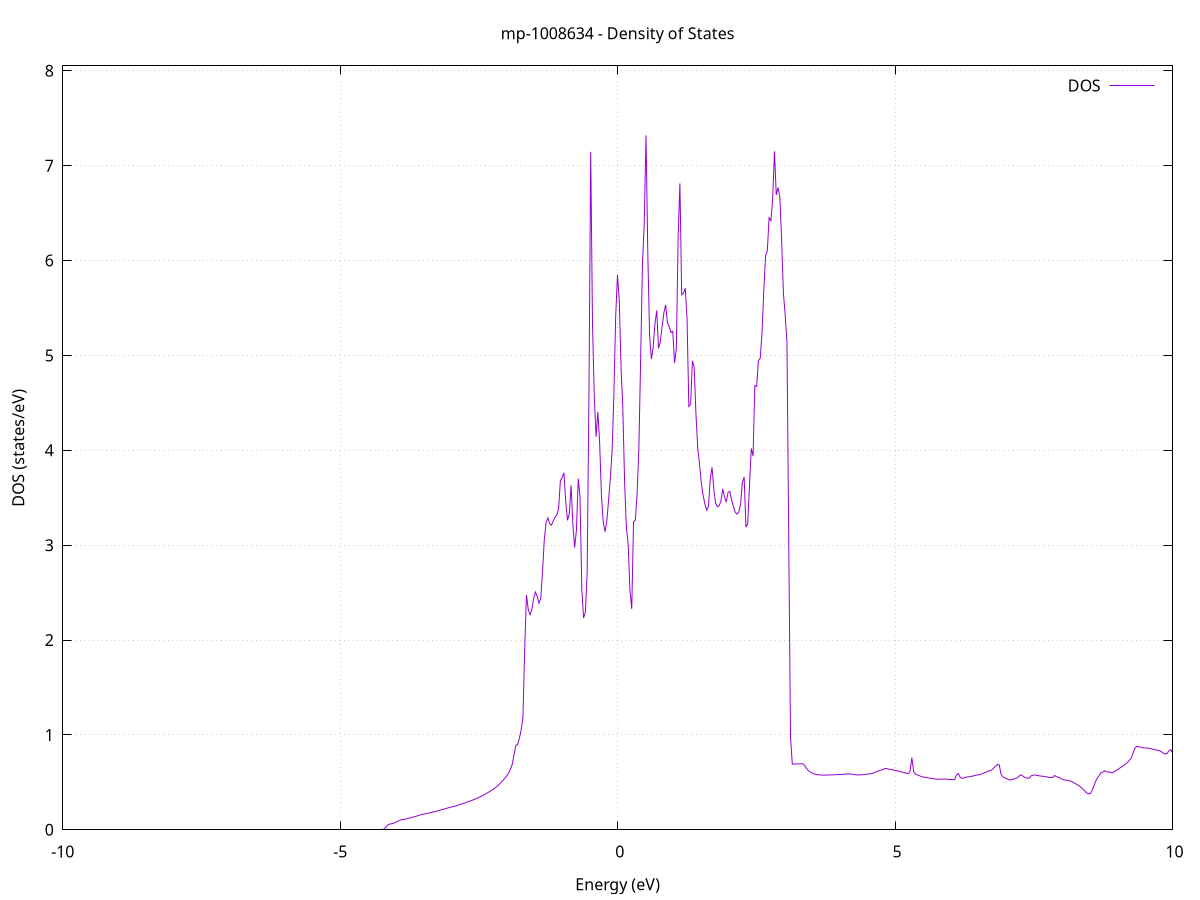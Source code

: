 set title 'mp-1008634 - Density of States'
set xlabel 'Energy (eV)'
set ylabel 'DOS (states/eV)'
set grid
set xrange [-10:10]
set yrange [0:8.052]
set xzeroaxis lt -1
set terminal png size 800,600
set output 'mp-1008634_dos_gnuplot.png'
plot '-' using 1:2 with lines title 'DOS'
-7.173300 0.000000
-7.141100 0.000000
-7.109000 0.000000
-7.076800 0.000000
-7.044700 0.000000
-7.012500 0.000000
-6.980400 0.000000
-6.948200 0.000000
-6.916100 0.000000
-6.883900 0.000000
-6.851800 0.000000
-6.819600 0.000000
-6.787500 0.000000
-6.755300 0.000000
-6.723100 0.000000
-6.691000 0.000000
-6.658800 0.000000
-6.626700 0.000000
-6.594500 0.000000
-6.562400 0.000000
-6.530200 0.000000
-6.498100 0.000000
-6.465900 0.000000
-6.433800 0.000000
-6.401600 0.000000
-6.369500 0.000000
-6.337300 0.000000
-6.305200 0.000000
-6.273000 0.000000
-6.240800 0.000000
-6.208700 0.000000
-6.176500 0.000000
-6.144400 0.000000
-6.112200 0.000000
-6.080100 0.000000
-6.047900 0.000000
-6.015800 0.000000
-5.983600 0.000000
-5.951500 0.000000
-5.919300 0.000000
-5.887200 0.000000
-5.855000 0.000000
-5.822800 0.000000
-5.790700 0.000000
-5.758500 0.000000
-5.726400 0.000000
-5.694200 0.000000
-5.662100 0.000000
-5.629900 0.000000
-5.597800 0.000000
-5.565600 0.000000
-5.533500 0.000000
-5.501300 0.000000
-5.469200 0.000000
-5.437000 0.000000
-5.404900 0.000000
-5.372700 0.000000
-5.340500 0.000000
-5.308400 0.000000
-5.276200 0.000000
-5.244100 0.000000
-5.211900 0.000000
-5.179800 0.000000
-5.147600 0.000000
-5.115500 0.000000
-5.083300 0.000000
-5.051200 0.000000
-5.019000 0.000000
-4.986900 0.000000
-4.954700 0.000000
-4.922600 0.000000
-4.890400 0.000000
-4.858200 0.000000
-4.826100 0.000000
-4.793900 0.000000
-4.761800 0.000000
-4.729600 0.000000
-4.697500 0.000000
-4.665300 0.000000
-4.633200 0.000000
-4.601000 0.000000
-4.568900 0.000000
-4.536700 0.000000
-4.504600 0.000000
-4.472400 0.000000
-4.440200 0.000000
-4.408100 0.000000
-4.375900 0.000000
-4.343800 0.000000
-4.311600 0.000000
-4.279500 0.000000
-4.247300 0.000000
-4.215200 0.006100
-4.183000 0.022300
-4.150900 0.047500
-4.118700 0.058700
-4.086600 0.062300
-4.054400 0.065100
-4.022300 0.073400
-3.990100 0.081900
-3.957900 0.090800
-3.925800 0.099700
-3.893600 0.106100
-3.861500 0.109600
-3.829300 0.111700
-3.797200 0.115900
-3.765000 0.120900
-3.732900 0.126200
-3.700700 0.131600
-3.668600 0.137000
-3.636400 0.142400
-3.604300 0.148000
-3.572100 0.153900
-3.539900 0.159300
-3.507800 0.163400
-3.475600 0.166900
-3.443500 0.171200
-3.411300 0.175500
-3.379200 0.179800
-3.347000 0.184100
-3.314900 0.188600
-3.282700 0.193200
-3.250600 0.198100
-3.218400 0.203300
-3.186300 0.208600
-3.154100 0.214100
-3.122000 0.219600
-3.089800 0.225300
-3.057600 0.230700
-3.025500 0.235600
-2.993300 0.240200
-2.961200 0.245300
-2.929000 0.250600
-2.896900 0.256100
-2.864700 0.261900
-2.832600 0.267900
-2.800400 0.274000
-2.768300 0.280300
-2.736100 0.286800
-2.704000 0.293500
-2.671800 0.300300
-2.639700 0.307300
-2.607500 0.314400
-2.575300 0.321800
-2.543200 0.329800
-2.511000 0.338500
-2.478900 0.347000
-2.446700 0.356600
-2.414600 0.366400
-2.382400 0.376600
-2.350300 0.387400
-2.318100 0.398800
-2.286000 0.410700
-2.253800 0.423000
-2.221700 0.435700
-2.189500 0.449500
-2.157300 0.465800
-2.125200 0.484900
-2.093000 0.504100
-2.060900 0.523700
-2.028700 0.545500
-1.996600 0.569700
-1.964400 0.598700
-1.932300 0.636800
-1.900100 0.689500
-1.868000 0.787000
-1.835800 0.891000
-1.803700 0.897600
-1.771500 0.964900
-1.739400 1.048600
-1.707200 1.181300
-1.675000 1.910100
-1.642900 2.474900
-1.610700 2.320700
-1.578600 2.266600
-1.546400 2.319400
-1.514300 2.439600
-1.482100 2.506300
-1.450000 2.461200
-1.417800 2.388700
-1.385700 2.437800
-1.353500 2.723700
-1.321400 3.065000
-1.289200 3.239700
-1.257000 3.287300
-1.224900 3.226400
-1.192700 3.211700
-1.160600 3.254500
-1.128400 3.295800
-1.096300 3.318800
-1.064100 3.384800
-1.032000 3.678900
-0.999800 3.714000
-0.967700 3.762800
-0.935500 3.455600
-0.903400 3.261900
-0.871200 3.330000
-0.839100 3.631300
-0.806900 3.211300
-0.774700 2.976200
-0.742600 3.162000
-0.710400 3.701600
-0.678300 3.508700
-0.646100 2.534700
-0.614000 2.231200
-0.581800 2.294500
-0.549700 2.703100
-0.517500 4.556400
-0.485400 7.146500
-0.453200 5.329300
-0.421100 4.565000
-0.388900 4.142100
-0.356800 4.403400
-0.324600 4.083300
-0.292400 3.532200
-0.260300 3.243700
-0.228100 3.141000
-0.196000 3.249700
-0.163800 3.471400
-0.131700 3.707400
-0.099500 3.999700
-0.067400 4.603200
-0.035200 5.415300
-0.003100 5.847600
0.029100 5.588000
0.061200 4.873800
0.093400 4.444200
0.125600 3.657300
0.157700 3.185100
0.189900 3.011700
0.222000 2.518700
0.254200 2.328400
0.286300 3.245100
0.318500 3.263200
0.350600 3.537700
0.382800 4.025800
0.414900 4.971900
0.447100 5.962000
0.479200 6.390500
0.511400 7.319800
0.543500 6.077500
0.575700 5.211900
0.607900 4.962700
0.640000 5.084300
0.672200 5.332800
0.704300 5.474100
0.736500 5.074800
0.768600 5.145200
0.800800 5.300000
0.832900 5.447700
0.865100 5.533600
0.897200 5.344300
0.929400 5.304400
0.961500 5.241000
0.993700 5.253400
1.025900 4.921100
1.058000 5.070900
1.090200 6.244300
1.122300 6.812800
1.154500 5.638300
1.186600 5.655500
1.218800 5.708500
1.250900 5.383700
1.283100 4.461800
1.315200 4.486100
1.347400 4.942400
1.379500 4.877200
1.411700 4.379000
1.443800 4.021300
1.476000 3.850800
1.508200 3.657300
1.540300 3.524500
1.572500 3.433900
1.604600 3.369400
1.636800 3.411300
1.668900 3.694500
1.701100 3.821200
1.733200 3.589700
1.765400 3.443400
1.797500 3.404200
1.829700 3.414600
1.861800 3.465800
1.894000 3.592500
1.926100 3.508800
1.958300 3.453200
1.990500 3.558600
2.022600 3.565700
2.054800 3.473800
2.086900 3.406800
2.119100 3.347100
2.151200 3.328200
2.183400 3.348700
2.215500 3.433500
2.247700 3.658600
2.279800 3.718500
2.312000 3.189700
2.344100 3.226300
2.376300 3.625400
2.408500 4.020200
2.440600 3.937900
2.472800 4.681500
2.504900 4.674100
2.537100 4.943700
2.569200 4.970200
2.601400 5.230100
2.633500 5.681200
2.665700 6.045400
2.697800 6.107400
2.730000 6.450800
2.762100 6.419200
2.794300 6.657900
2.826400 7.151400
2.858600 6.692100
2.890800 6.768400
2.922900 6.670000
2.955100 6.229700
2.987200 5.658500
3.019400 5.429900
3.051500 5.143400
3.083700 3.051000
3.115800 0.975700
3.148000 0.692600
3.180100 0.693500
3.212300 0.694200
3.244400 0.694700
3.276600 0.695300
3.308800 0.697100
3.340900 0.694300
3.373100 0.675900
3.405200 0.645900
3.437400 0.623300
3.469500 0.609600
3.501700 0.598700
3.533800 0.590800
3.566000 0.584600
3.598100 0.580800
3.630300 0.578700
3.662400 0.577300
3.694600 0.576400
3.726700 0.576000
3.758900 0.576400
3.791100 0.577000
3.823200 0.577700
3.855400 0.578500
3.887500 0.579300
3.919700 0.580200
3.951800 0.581200
3.984000 0.582200
4.016100 0.583200
4.048300 0.584300
4.080400 0.585600
4.112600 0.586900
4.144700 0.588300
4.176900 0.590100
4.209000 0.586100
4.241200 0.583800
4.273400 0.581100
4.305500 0.578700
4.337700 0.578000
4.369800 0.578900
4.402000 0.580300
4.434100 0.582100
4.466300 0.584300
4.498400 0.586500
4.530600 0.588900
4.562700 0.591300
4.594900 0.593900
4.627000 0.603300
4.659200 0.611800
4.691400 0.619100
4.723500 0.625100
4.755700 0.630300
4.787800 0.635900
4.820000 0.646100
4.852100 0.643900
4.884300 0.640000
4.916400 0.636100
4.948600 0.632100
4.980700 0.628100
5.012900 0.624000
5.045000 0.620000
5.077200 0.615500
5.109300 0.610300
5.141500 0.605200
5.173700 0.600600
5.205800 0.596100
5.238000 0.591700
5.270100 0.615300
5.302300 0.760700
5.334400 0.614600
5.366600 0.586000
5.398700 0.579400
5.430900 0.572300
5.463000 0.563400
5.495200 0.556900
5.527300 0.553900
5.559500 0.550800
5.591700 0.547700
5.623800 0.544700
5.656000 0.541700
5.688100 0.538700
5.720300 0.535700
5.752400 0.532100
5.784600 0.531500
5.816700 0.532900
5.848900 0.534600
5.881000 0.534300
5.913200 0.533800
5.945300 0.532800
5.977500 0.531500
6.009600 0.529900
6.041800 0.528700
6.074000 0.527900
6.106100 0.576100
6.138300 0.593500
6.170400 0.556900
6.202600 0.541500
6.234700 0.543900
6.266900 0.551100
6.299000 0.557200
6.331200 0.558600
6.363300 0.561200
6.395500 0.565600
6.427600 0.570700
6.459800 0.574800
6.491900 0.577900
6.524100 0.581400
6.556300 0.587200
6.588400 0.595400
6.620600 0.602500
6.652700 0.610600
6.684900 0.620900
6.717000 0.621800
6.749200 0.633500
6.781300 0.652600
6.813500 0.671900
6.845600 0.689400
6.877800 0.684000
6.909900 0.585500
6.942100 0.556900
6.974300 0.548200
7.006400 0.539200
7.038600 0.531700
7.070700 0.523200
7.102900 0.532200
7.135000 0.531800
7.167200 0.541600
7.199300 0.546200
7.231500 0.562800
7.263600 0.579100
7.295800 0.569600
7.327900 0.554700
7.360100 0.546600
7.392200 0.542900
7.424400 0.547100
7.456600 0.570600
7.488700 0.575400
7.520900 0.577800
7.553000 0.574600
7.585200 0.569500
7.617300 0.567000
7.649500 0.564900
7.681600 0.562800
7.713800 0.559700
7.745900 0.555900
7.778100 0.552100
7.810200 0.549900
7.842400 0.552200
7.874600 0.572300
7.906700 0.560800
7.938900 0.553200
7.971000 0.547900
8.003200 0.535600
8.035300 0.527300
8.067500 0.524200
8.099600 0.521200
8.131800 0.517200
8.163900 0.512300
8.196100 0.504100
8.228200 0.494300
8.260400 0.483600
8.292500 0.471900
8.324700 0.459600
8.356900 0.444600
8.389000 0.427100
8.421200 0.408000
8.453300 0.388500
8.485500 0.379400
8.517600 0.379200
8.549800 0.411700
8.581900 0.457000
8.614100 0.510000
8.646200 0.546700
8.678400 0.570800
8.710500 0.600700
8.742700 0.607400
8.774800 0.623200
8.807000 0.613700
8.839200 0.608100
8.871300 0.608500
8.903500 0.599800
8.935600 0.605700
8.967800 0.619100
8.999900 0.628500
9.032100 0.642800
9.064200 0.656000
9.096400 0.667800
9.128500 0.681100
9.160700 0.695500
9.192800 0.711700
9.225000 0.734100
9.257200 0.756700
9.289300 0.810300
9.321500 0.858100
9.353600 0.878600
9.385800 0.875100
9.417900 0.871600
9.450100 0.867000
9.482200 0.861800
9.514400 0.862300
9.546500 0.861600
9.578700 0.858800
9.610800 0.854000
9.643000 0.849100
9.675100 0.845100
9.707300 0.840900
9.739500 0.836500
9.771600 0.831800
9.803800 0.821300
9.835900 0.806000
9.868100 0.800500
9.900200 0.800800
9.932400 0.830200
9.964500 0.843900
9.996700 0.816900
10.028800 0.798700
10.061000 0.789300
10.093100 0.787900
10.125300 0.784700
10.157500 0.780100
10.189600 0.781000
10.221800 0.781500
10.253900 0.764900
10.286100 0.739500
10.318200 0.722900
10.350400 0.709800
10.382500 0.700000
10.414700 0.691800
10.446800 0.680100
10.479000 0.668800
10.511100 0.657700
10.543300 0.646500
10.575400 0.635400
10.607600 0.625300
10.639800 0.616200
10.671900 0.606500
10.704100 0.582000
10.736200 0.566200
10.768400 0.566600
10.800500 0.571000
10.832700 0.587900
10.864800 0.599900
10.897000 0.611100
10.929100 0.620500
10.961300 0.627900
10.993400 0.634000
11.025600 0.643300
11.057700 0.651700
11.089900 0.659200
11.122100 0.666000
11.154200 0.668700
11.186400 0.673800
11.218500 0.676300
11.250700 0.679200
11.282800 0.683700
11.315000 0.691500
11.347100 0.699300
11.379300 0.707300
11.411400 0.715400
11.443600 0.723800
11.475700 0.732500
11.507900 0.746900
11.540100 0.779900
11.572200 0.823500
11.604400 0.853500
11.636500 0.887600
11.668700 0.917700
11.700800 0.930100
11.733000 0.928300
11.765100 0.915400
11.797300 0.890000
11.829400 0.865100
11.861600 0.831300
11.893700 0.781900
11.925900 0.741700
11.958000 0.711600
11.990200 0.687200
12.022400 0.670600
12.054500 0.655200
12.086700 0.642000
12.118800 0.632400
12.151000 0.624500
12.183100 0.618000
12.215300 0.612300
12.247400 0.608000
12.279600 0.604600
12.311700 0.605900
12.343900 0.610000
12.376000 0.616100
12.408200 0.623400
12.440400 0.634900
12.472500 0.650200
12.504700 0.667700
12.536800 0.686500
12.569000 0.710500
12.601100 0.733300
12.633300 0.747300
12.665400 0.759400
12.697600 0.769900
12.729700 0.779000
12.761900 0.786900
12.794000 0.794800
12.826200 0.801500
12.858300 0.802900
12.890500 0.801700
12.922700 0.798300
12.954800 0.792000
12.987000 0.785700
13.019100 0.780300
13.051300 0.777300
13.083400 0.776700
13.115600 0.763300
13.147700 0.761000
13.179900 0.758500
13.212000 0.756100
13.244200 0.754400
13.276300 0.753100
13.308500 0.751900
13.340600 0.754700
13.372800 0.745200
13.405000 0.741800
13.437100 0.738400
13.469300 0.734600
13.501400 0.730300
13.533600 0.723300
13.565700 0.717500
13.597900 0.711400
13.630000 0.706300
13.662200 0.701100
13.694300 0.695000
13.726500 0.676900
13.758600 0.669100
13.790800 0.663200
13.823000 0.658900
13.855100 0.655100
13.887300 0.651600
13.919400 0.648400
13.951600 0.645800
13.983700 0.644100
14.015900 0.643200
14.048000 0.642800
14.080200 0.641300
14.112300 0.641200
14.144500 0.642500
14.176600 0.645400
14.208800 0.650300
14.240900 0.657100
14.273100 0.665600
14.305300 0.674600
14.337400 0.688900
14.369600 0.689300
14.401700 0.691000
14.433900 0.693900
14.466000 0.697600
14.498200 0.704900
14.530300 0.714700
14.562500 0.726700
14.594600 0.740700
14.626800 0.791200
14.658900 0.754800
14.691100 0.758800
14.723200 0.765800
14.755400 0.784000
14.787600 0.789000
14.819700 0.780400
14.851900 0.785200
14.884000 0.794600
14.916200 0.807200
14.948300 0.819100
14.980500 0.830100
15.012600 0.840600
15.044800 0.858100
15.076900 0.878500
15.109100 0.887400
15.141200 0.885700
15.173400 0.880600
15.205600 0.873500
15.237700 0.865700
15.269900 0.859300
15.302000 0.855500
15.334200 0.855800
15.366300 0.857700
15.398500 0.864800
15.430600 0.870800
15.462800 0.879900
15.494900 0.885500
15.527100 0.886800
15.559200 0.885400
15.591400 0.884100
15.623500 0.881700
15.655700 0.879600
15.687900 0.870800
15.720000 0.870300
15.752200 0.871600
15.784300 0.875200
15.816500 0.885600
15.848600 0.878000
15.880800 0.880700
15.912900 0.888100
15.945100 0.897000
15.977200 0.898400
16.009400 0.890900
16.041500 0.878200
16.073700 0.867800
16.105900 0.860100
16.138000 0.859600
16.170200 0.856400
16.202300 0.849200
16.234500 0.847000
16.266600 0.847000
16.298800 0.859000
16.330900 0.893600
16.363100 0.920900
16.395200 0.943300
16.427400 0.965200
16.459500 0.990700
16.491700 1.009000
16.523800 1.022000
16.556000 1.026100
16.588200 1.028800
16.620300 1.031200
16.652500 1.032700
16.684600 1.034100
16.716800 1.035100
16.748900 1.038300
16.781100 1.045900
16.813200 1.068300
16.845400 1.073900
16.877500 1.057800
16.909700 1.066400
16.941800 1.071100
16.974000 1.073500
17.006100 1.085100
17.038300 1.086800
17.070500 1.088400
17.102600 1.090700
17.134800 1.093100
17.166900 1.099400
17.199100 1.105700
17.231200 1.104800
17.263400 1.107700
17.295500 1.111900
17.327700 1.117300
17.359800 1.122500
17.392000 1.118700
17.424100 1.118600
17.456300 1.147200
17.488500 1.160800
17.520600 1.168500
17.552800 1.175100
17.584900 1.184100
17.617100 1.185100
17.649200 1.168500
17.681400 1.151500
17.713500 1.142900
17.745700 1.137100
17.777800 1.133200
17.810000 1.131200
17.842100 1.129900
17.874300 1.130000
17.906400 1.131200
17.938600 1.133800
17.970800 1.135000
18.002900 1.136200
18.035100 1.140900
18.067200 1.147900
18.099400 1.154400
18.131500 1.165400
18.163700 1.140600
18.195800 1.160700
18.228000 1.179500
18.260100 1.228600
18.292300 1.340400
18.324400 1.380600
18.356600 1.395900
18.388800 1.394700
18.420900 1.396300
18.453100 1.397100
18.485200 1.398800
18.517400 1.399700
18.549500 1.400000
18.581700 1.398400
18.613800 1.394500
18.646000 1.389300
18.678100 1.381400
18.710300 1.363900
18.742400 1.351600
18.774600 1.343600
18.806700 1.340200
18.838900 1.345500
18.871100 1.352400
18.903200 1.356400
18.935400 1.348900
18.967500 1.340600
18.999700 1.332600
19.031800 1.324300
19.064000 1.316800
19.096100 1.312500
19.128300 1.309400
19.160400 1.299100
19.192600 1.288900
19.224700 1.282400
19.256900 1.276800
19.289000 1.273100
19.321200 1.270100
19.353400 1.270400
19.385500 1.268900
19.417700 1.266700
19.449800 1.264100
19.482000 1.267500
19.514100 1.270900
19.546300 1.265300
19.578400 1.260100
19.610600 1.255400
19.642700 1.251200
19.674900 1.247900
19.707000 1.244800
19.739200 1.241300
19.771400 1.238200
19.803500 1.243200
19.835700 1.250800
19.867800 1.261500
19.900000 1.262500
19.932100 1.266000
19.964300 1.267100
19.996400 1.253200
20.028600 1.262500
20.060700 1.269200
20.092900 1.273900
20.125000 1.286800
20.157200 1.287500
20.189300 1.260600
20.221500 1.237200
20.253700 1.223000
20.285800 1.302100
20.318000 1.282500
20.350100 1.157100
20.382300 1.136300
20.414400 1.116200
20.446600 1.096600
20.478700 1.069100
20.510900 1.041200
20.543000 1.027100
20.575200 1.016700
20.607300 1.011900
20.639500 0.977400
20.671700 0.961200
20.703800 0.945700
20.736000 0.931900
20.768100 0.920000
20.800300 0.916100
20.832400 0.914100
20.864600 0.912900
20.896700 0.911300
20.928900 0.909300
20.961000 0.907300
20.993200 0.907600
21.025300 0.915800
21.057500 0.936200
21.089600 0.953600
21.121800 0.967600
21.154000 0.979500
21.186100 0.988800
21.218300 0.995000
21.250400 1.008300
21.282600 1.012100
21.314700 1.016800
21.346900 1.023700
21.379000 1.031600
21.411200 1.038100
21.443300 1.073200
21.475500 1.070500
21.507600 1.074100
21.539800 1.076900
21.571900 1.092200
21.604100 1.098800
21.636300 1.096100
21.668400 1.095000
21.700600 1.097100
21.732700 1.098500
21.764900 1.177700
21.797000 1.161300
21.829200 1.149300
21.861300 1.138900
21.893500 1.151600
21.925600 1.200100
21.957800 1.238700
21.989900 1.256100
22.022100 1.268700
22.054300 1.277900
22.086400 1.288900
22.118600 1.302200
22.150700 1.310900
22.182900 1.327400
22.215000 1.380600
22.247200 1.329800
22.279300 1.375800
22.311500 1.407900
22.343600 1.414500
22.375800 1.418600
22.407900 1.413500
22.440100 1.416500
22.472200 1.432700
22.504400 1.441000
22.536600 1.443500
22.568700 1.468600
22.600900 1.437400
22.633000 1.392500
22.665200 1.372400
22.697300 1.393300
22.729500 1.374700
22.761600 1.369600
22.793800 1.322400
22.825900 1.275500
22.858100 1.232500
22.890200 1.154800
22.922400 1.127400
22.954600 1.105200
22.986700 1.086100
23.018900 1.065500
23.051000 1.053200
23.083200 1.046200
23.115300 1.036000
23.147500 1.021800
23.179600 1.011000
23.211800 0.998200
23.243900 0.981900
23.276100 0.969600
23.308200 0.959000
23.340400 0.954400
23.372500 0.961800
23.404700 0.959100
23.436900 0.939200
23.469000 0.927800
23.501200 0.917500
23.533300 0.909400
23.565500 0.901000
23.597600 0.900200
23.629800 0.904100
23.661900 0.911200
23.694100 0.921300
23.726200 0.934500
23.758400 0.951000
23.790500 0.969900
23.822700 0.991400
23.854800 1.012200
23.887000 1.029200
23.919200 1.047100
23.951300 1.062800
23.983500 1.075300
24.015600 1.078600
24.047800 1.076200
24.079900 1.060600
24.112100 1.029500
24.144200 1.008900
24.176400 0.993300
24.208500 0.987500
24.240700 0.993900
24.272800 1.004700
24.305000 1.045800
24.337200 1.084100
24.369300 1.105600
24.401500 1.112600
24.433600 1.125800
24.465800 1.140300
24.497900 1.155800
24.530100 1.164500
24.562200 1.179200
24.594400 1.199900
24.626500 1.222500
24.658700 1.227300
24.690800 1.201100
24.723000 1.138800
24.755100 1.111600
24.787300 1.094400
24.819500 1.086100
24.851600 1.081800
24.883800 1.101800
24.915900 1.151000
24.948100 1.186400
24.980200 1.203000
25.012400 1.214100
25.044500 1.228500
25.076700 1.272000
25.108800 1.298600
25.141000 1.314400
25.173100 1.319400
25.205300 1.290700
25.237500 1.254700
25.269600 1.208700
25.301800 1.209100
25.333900 1.092700
25.366100 1.065200
25.398200 1.046800
25.430400 1.028400
25.462500 1.010100
25.494700 0.993200
25.526800 0.981700
25.559000 0.975900
25.591100 0.976800
25.623300 0.990100
25.655400 1.014400
25.687600 1.049200
25.719800 1.136000
25.751900 1.128500
25.784100 1.082100
25.816200 1.061700
25.848400 1.050700
25.880500 1.043900
25.912700 1.042500
25.944800 1.049700
25.977000 1.064600
26.009100 1.081400
26.041300 1.104300
26.073400 1.143500
26.105600 1.172300
26.137700 1.207400
26.169900 1.235800
26.202100 1.242300
26.234200 1.264400
26.266400 1.259400
26.298500 1.268300
26.330700 1.275600
26.362800 1.275400
26.395000 1.281100
26.427100 1.286300
26.459300 1.289500
26.491400 1.290000
26.523600 1.283100
26.555700 1.268500
26.587900 1.253600
26.620100 1.241500
26.652200 1.230000
26.684400 1.211400
26.716500 1.204800
26.748700 1.202000
26.780800 1.200500
26.813000 1.201000
26.845100 1.202400
26.877300 1.198600
26.909400 1.187900
26.941600 1.171500
26.973700 1.152400
27.005900 1.133800
27.038000 1.117200
27.070200 1.099600
27.102400 1.081700
27.134500 1.065200
27.166700 1.051400
27.198800 1.041400
27.231000 1.036500
27.263100 1.031600
27.295300 1.025600
27.327400 1.014700
27.359600 1.021700
27.391700 1.032200
27.423900 1.052300
27.456000 1.080400
27.488200 1.106400
27.520400 1.132600
27.552500 1.157200
27.584700 1.180000
27.616800 1.198200
27.649000 1.201800
27.681100 1.198000
27.713300 1.202800
27.745400 1.213300
27.777600 1.225200
27.809700 1.244800
27.841900 1.267100
27.874000 1.279000
27.906200 1.289700
27.938300 1.299600
27.970500 1.319600
28.002700 1.337200
28.034800 1.282700
28.067000 1.278000
28.099100 1.281800
28.131300 1.262800
28.163400 1.244300
28.195600 1.225500
28.227700 1.215900
28.259900 1.206500
28.292000 1.206600
28.324200 1.209700
28.356300 1.218000
28.388500 1.234300
28.420600 1.266900
28.452800 1.306700
28.485000 1.340000
28.517100 1.362200
28.549300 1.357900
28.581400 1.335400
28.613600 1.315400
28.645700 1.290300
28.677900 1.263900
28.710000 1.216600
28.742200 1.192000
28.774300 1.024600
28.806500 0.899100
28.838600 0.866500
28.870800 0.846100
28.903000 0.843300
28.935100 0.877600
28.967300 0.914000
28.999400 0.960100
29.031600 1.003200
29.063700 1.069200
29.095900 1.147600
29.128000 1.263000
29.160200 1.316500
29.192300 1.360900
29.224500 1.425400
29.256600 1.483100
29.288800 1.522600
29.320900 1.557200
29.353100 1.602000
29.385300 1.650600
29.417400 1.695800
29.449600 1.781700
29.481700 1.908100
29.513900 2.031500
29.546000 2.083600
29.578200 2.020600
29.610300 1.921300
29.642500 1.894200
29.674600 1.866900
29.706800 1.813800
29.738900 1.746800
29.771100 1.738300
29.803300 1.747400
29.835400 1.728300
29.867600 1.716100
29.899700 1.722300
29.931900 1.742500
29.964000 1.772300
29.996200 1.815700
30.028300 1.820000
30.060500 1.874900
30.092600 2.157500
30.124800 2.229900
30.156900 1.846700
30.189100 1.911200
30.221200 2.080600
30.253400 2.229500
30.285600 2.211700
30.317700 2.092300
30.349900 2.022300
30.382000 1.974600
30.414200 1.929900
30.446300 1.885500
30.478500 1.866100
30.510600 1.858200
30.542800 1.855900
30.574900 1.771600
30.607100 1.759900
30.639200 1.745000
30.671400 1.732600
30.703500 1.717100
30.735700 1.683500
30.767900 1.641500
30.800000 1.619000
30.832200 1.633700
30.864300 1.585400
30.896500 1.506000
30.928600 1.436700
30.960800 1.470300
30.992900 1.437500
31.025100 1.396700
31.057200 1.404600
31.089400 1.264300
31.121500 1.208100
31.153700 1.157500
31.185900 1.115100
31.218000 1.097000
31.250200 1.085100
31.282300 1.078300
31.314500 1.079500
31.346600 1.085000
31.378800 1.108700
31.410900 1.138600
31.443100 1.154700
31.475200 1.173400
31.507400 1.195400
31.539500 1.221000
31.571700 1.241600
31.603800 1.260700
31.636000 1.293900
31.668200 1.340500
31.700300 1.379100
31.732500 1.404400
31.764600 1.450400
31.796800 1.384600
31.828900 1.369800
31.861100 1.402500
31.893200 1.437900
31.925400 1.478400
31.957500 1.506600
31.989700 1.566500
32.021800 1.602100
32.054000 1.634000
32.086200 1.751600
32.118300 1.720300
32.150500 1.754400
32.182600 1.782200
32.214800 1.810500
32.246900 1.789500
32.279100 1.652300
32.311200 1.625700
32.343400 1.615400
32.375500 1.622100
32.407700 1.633300
32.439800 1.649400
32.472000 1.663100
32.504100 1.673200
32.536300 1.683300
32.568500 1.702100
32.600600 1.717200
32.632800 1.745800
32.664900 1.785400
32.697100 1.832100
32.729200 1.869800
32.761400 1.912800
32.793500 1.913500
32.825700 1.893600
32.857800 1.844900
32.890000 1.802300
32.922100 1.763700
32.954300 1.722300
32.986400 1.702800
33.018600 1.707600
33.050800 1.713200
33.082900 1.689300
33.115100 1.642500
33.147200 1.590300
33.179400 1.557000
33.211500 1.533800
33.243700 1.515400
33.275800 1.500800
33.308000 1.507400
33.340100 1.460800
33.372300 1.404300
33.404400 1.382400
33.436600 1.348000
33.468800 1.347600
33.500900 1.358600
33.533100 1.432100
33.565200 1.497000
33.597400 1.632600
33.629500 1.722900
33.661700 1.958700
33.693800 2.054200
33.726000 2.010900
33.758100 2.031600
33.790300 1.958800
33.822400 1.961200
33.854600 2.010600
33.886700 2.082900
33.918900 2.151700
33.951100 2.191000
33.983200 2.175500
34.015400 2.126300
34.047500 2.047000
34.079700 1.979900
34.111800 1.932700
34.144000 1.929900
34.176100 1.929600
34.208300 1.908900
34.240400 1.893800
34.272600 1.889400
34.304700 1.896300
34.336900 1.914400
34.369000 1.930600
34.401200 1.946900
34.433400 1.975100
34.465500 1.995200
34.497700 2.007700
34.529800 2.015300
34.562000 2.011700
34.594100 1.967400
34.626300 1.930000
34.658400 1.898900
34.690600 1.852200
34.722700 1.777400
34.754900 1.737300
34.787000 1.666800
34.819200 1.628400
34.851400 1.605600
34.883500 1.585100
34.915700 1.568100
34.947800 1.560900
34.980000 1.580800
35.012100 1.718800
35.044300 1.627800
35.076400 1.648900
35.108600 1.669900
35.140700 1.692600
35.172900 1.691100
35.205000 1.688600
35.237200 1.714200
35.269300 1.694400
35.301500 1.679300
35.333700 1.652300
35.365800 1.616300
35.398000 1.613800
35.430100 1.629900
35.462300 1.669300
35.494400 1.808300
35.526600 1.747700
35.558700 1.756300
35.590900 1.679700
35.623000 1.664000
35.655200 1.657300
35.687300 1.651800
35.719500 1.642800
35.751700 1.630200
35.783800 1.620300
35.816000 1.613500
35.848100 1.610400
35.880300 1.629000
35.912400 1.645900
35.944600 1.658900
35.976700 1.682900
36.008900 1.715100
36.041000 1.766000
36.073200 1.845400
36.105300 1.888300
36.137500 1.900100
36.169600 1.942600
36.201800 1.988900
36.234000 1.951100
36.266100 1.920600
36.298300 1.899300
36.330400 1.886000
36.362600 1.870000
36.394700 1.845300
36.426900 1.825700
36.459000 1.812700
36.491200 1.797600
36.523300 1.778000
36.555500 1.755800
36.587600 1.737900
36.619800 1.711400
36.651900 1.678900
36.684100 1.651700
36.716300 1.632200
36.748400 1.607200
36.780600 1.589600
36.812700 1.581500
36.844900 1.587700
36.877000 1.602800
36.909200 1.616500
36.941300 1.628100
36.973500 1.630400
37.005600 1.626400
37.037800 1.552900
37.069900 1.512200
37.102100 1.490700
37.134300 1.473200
37.166400 1.469900
37.198600 1.458100
37.230700 1.450200
37.262900 1.450800
37.295000 1.455000
37.327200 1.459700
37.359300 1.469800
37.391500 1.492900
37.423600 1.527800
37.455800 1.579500
37.487900 1.641400
37.520100 1.684600
37.552200 1.736900
37.584400 1.781600
37.616600 1.860100
37.648700 1.900100
37.680900 1.887800
37.713000 1.870200
37.745200 1.823600
37.777300 1.772700
37.809500 1.731200
37.841600 1.680400
37.873800 1.644300
37.905900 1.632900
37.938100 1.648000
37.970200 1.669400
38.002400 1.692100
38.034600 1.723300
38.066700 1.753500
38.098900 1.780800
38.131000 1.781700
38.163200 1.796800
38.195300 1.816000
38.227500 1.829500
38.259600 1.857800
38.291800 1.884000
38.323900 1.919100
38.356100 1.972900
38.388200 2.069700
38.420400 2.109400
38.452500 2.176000
38.484700 2.227500
38.516900 2.251600
38.549000 2.249900
38.581200 2.299900
38.613300 2.450900
38.645500 2.362500
38.677600 2.269600
38.709800 2.205900
38.741900 2.220800
38.774100 2.281500
38.806200 2.166000
38.838400 2.072600
38.870500 2.030800
38.902700 1.975600
38.934800 1.910900
38.967000 1.875200
38.999200 1.839200
39.031300 1.814200
39.063500 1.774300
39.095600 1.718600
39.127800 1.646000
39.159900 1.586700
39.192100 1.521700
39.224200 1.460500
39.256400 1.410200
39.288500 1.375100
39.320700 1.353500
39.352800 1.385600
39.385000 1.388900
39.417200 1.418600
39.449300 1.461300
39.481500 1.503100
39.513600 1.525500
39.545800 1.550800
39.577900 1.591200
39.610100 1.634500
39.642200 1.687300
39.674400 1.734800
39.706500 1.781400
39.738700 1.826000
39.770800 1.856000
39.803000 1.884300
39.835100 1.919600
39.867300 1.937300
39.899500 1.941600
39.931600 1.926000
39.963800 1.891300
39.995900 1.877200
40.028100 1.817200
40.060200 1.734400
40.092400 1.672000
40.124500 1.632900
40.156700 1.612700
40.188800 1.599100
40.221000 1.592800
40.253100 1.599500
40.285300 1.621000
40.317500 1.684600
40.349600 1.789800
40.381800 1.761900
40.413900 1.837900
40.446100 1.880300
40.478200 1.920600
40.510400 1.970600
40.542500 2.000600
40.574700 2.026700
40.606800 2.067000
40.639000 2.106900
40.671100 2.130400
40.703300 2.166600
40.735400 2.207000
40.767600 2.254400
40.799800 2.212700
40.831900 2.293000
40.864100 2.363000
40.896200 2.293700
40.928400 2.249100
40.960500 2.206000
40.992700 2.109400
41.024800 2.070300
41.057000 2.058200
41.089100 2.066200
41.121300 2.114800
41.153400 2.227500
41.185600 2.369100
41.217700 2.425700
41.249900 2.484300
41.282100 2.567600
41.314200 2.597200
41.346400 2.563700
41.378500 2.513700
41.410700 2.453400
41.442800 2.430300
41.475000 2.440000
41.507100 2.399300
41.539300 2.349200
41.571400 2.303100
41.603600 2.282200
41.635700 2.236200
41.667900 2.173100
41.700100 2.052000
41.732200 1.953400
41.764400 1.840400
41.796500 1.746900
41.828700 1.670100
41.860800 1.660100
41.893000 1.677100
41.925100 1.689200
41.957300 1.624900
41.989400 1.598900
42.021600 1.585800
42.053700 1.585300
42.085900 1.582300
42.118000 1.587800
42.150200 1.593200
42.182400 1.615300
42.214500 1.618100
42.246700 1.618200
42.278800 1.617300
42.311000 1.638200
42.343100 1.721600
42.375300 1.693700
42.407400 1.714800
42.439600 1.728500
42.471700 1.762500
42.503900 1.771100
42.536000 1.759400
42.568200 1.751400
42.600400 1.737000
42.632500 1.726400
42.664700 1.710500
42.696800 1.692500
42.729000 1.678800
42.761100 1.667700
42.793300 1.652100
42.825400 1.651000
42.857600 1.636400
42.889700 1.611300
42.921900 1.600300
42.954000 1.597900
42.986200 1.597200
43.018300 1.602600
43.050500 1.587500
43.082700 1.620100
43.114800 1.680000
43.147000 1.753100
43.179100 1.799300
43.211300 1.842200
43.243400 1.897400
43.275600 1.971100
43.307700 2.112800
43.339900 2.270700
43.372000 2.491100
43.404200 2.618500
43.436300 2.705600
43.468500 2.613500
43.500600 2.460500
43.532800 2.231800
43.565000 2.060200
43.597100 1.893800
43.629300 1.867700
43.661400 1.884700
43.693600 1.920000
43.725700 1.961000
43.757900 1.966000
43.790000 1.975900
43.822200 2.050700
43.854300 2.128100
43.886500 2.210500
43.918600 2.305200
43.950800 2.408800
43.983000 2.533500
44.015100 2.742400
44.047300 2.957400
44.079400 3.038100
44.111600 3.042200
44.143700 3.014700
44.175900 2.997300
44.208000 3.010000
44.240200 3.025600
44.272300 3.040200
44.304500 3.007300
44.336600 2.994900
44.368800 2.927100
44.400900 2.868500
44.433100 2.882300
44.465300 2.939800
44.497400 2.815800
44.529600 2.863000
44.561700 2.778400
44.593900 2.857600
44.626000 3.060800
44.658200 3.383000
44.690300 3.774400
44.722500 3.977000
44.754600 4.098900
44.786800 4.251200
44.818900 4.768500
44.851100 4.725300
44.883300 4.477100
44.915400 4.275800
44.947600 4.201500
44.979700 4.342100
45.011900 4.115300
45.044000 3.960500
45.076200 3.803300
45.108300 3.861300
45.140500 3.758800
45.172600 3.404400
45.204800 3.266500
45.236900 3.242900
45.269100 3.071900
45.301200 3.096800
45.333400 3.236000
45.365600 3.317900
45.397700 3.372700
45.429900 3.560500
45.462000 3.568600
45.494200 3.719900
45.526300 3.868900
45.558500 4.003200
45.590600 4.089400
45.622800 4.126800
45.654900 4.181000
45.687100 4.290700
45.719200 4.511600
45.751400 5.640900
45.783500 5.599900
45.815700 5.395400
45.847900 4.898600
45.880000 4.712600
45.912200 4.625200
45.944300 4.347800
45.976500 4.151800
46.008600 3.852800
46.040800 3.806200
46.072900 3.796400
46.105100 3.892800
46.137200 4.124200
46.169400 4.331100
46.201500 4.438100
46.233700 4.443100
46.265900 3.893200
46.298000 3.417800
46.330200 3.046500
46.362300 2.579200
46.394500 2.414000
46.426600 2.263300
46.458800 2.093000
46.490900 1.921700
46.523100 1.749000
46.555200 1.604500
46.587400 1.624300
46.619500 1.709300
46.651700 1.937900
46.683800 2.216700
46.716000 2.520200
46.748200 2.939600
46.780300 3.274100
46.812500 3.629900
46.844600 3.922200
46.876800 4.221100
46.908900 4.155100
46.941100 4.334600
46.973200 4.654000
47.005400 5.022300
47.037500 5.308000
47.069700 5.422300
47.101800 5.170500
47.134000 5.149900
47.166200 4.949200
47.198300 4.807000
47.230500 4.831400
47.262600 4.627500
47.294800 5.013200
47.326900 5.391700
47.359100 5.890000
47.391200 5.472000
47.423400 5.207400
47.455500 4.816700
47.487700 4.461900
47.519800 3.950100
47.552000 3.584600
47.584100 3.367300
47.616300 3.680400
47.648500 4.157700
47.680600 4.244100
47.712800 4.182800
47.744900 4.099500
47.777100 3.824700
47.809200 3.462000
47.841400 3.632000
47.873500 3.576300
47.905700 3.515600
47.937800 3.369700
47.970000 3.109300
48.002100 2.929600
48.034300 2.785100
48.066400 2.756000
48.098600 2.750400
48.130800 2.737100
48.162900 2.798000
48.195100 2.924300
48.227200 3.255900
48.259400 3.341500
48.291500 3.177400
48.323700 3.099500
48.355800 3.000700
48.388000 2.980800
48.420100 2.831800
48.452300 2.682500
48.484400 2.623500
48.516600 2.578800
48.548800 2.576000
48.580900 2.567600
48.613100 2.342800
48.645200 2.039800
48.677400 1.943900
48.709500 1.974500
48.741700 2.127000
48.773800 2.256300
48.806000 2.304300
48.838100 2.426500
48.870300 2.537600
48.902400 2.559500
48.934600 2.508000
48.966700 2.458500
48.998900 2.460900
49.031100 2.450900
49.063200 2.425800
49.095400 2.381500
49.127500 2.354500
49.159700 2.305500
49.191800 2.392300
49.224000 2.462900
49.256100 2.510800
49.288300 2.575400
49.320400 2.604000
49.352600 2.642800
49.384700 2.567800
49.416900 2.617600
49.449100 2.629100
49.481200 2.622700
49.513400 2.587100
49.545500 2.509500
49.577700 2.327200
49.609800 2.155800
49.642000 2.069200
49.674100 1.984800
49.706300 1.908300
49.738400 1.850800
49.770600 1.810800
49.802700 1.790800
49.834900 1.778500
49.867000 1.769500
49.899200 1.764400
49.931400 1.760600
49.963500 1.783400
49.995700 1.802000
50.027800 1.821600
50.060000 1.894300
50.092100 1.941000
50.124300 1.978300
50.156400 1.989100
50.188600 1.982100
50.220700 1.986700
50.252900 2.009200
50.285000 2.104500
50.317200 2.105000
50.349300 2.313800
50.381500 2.330700
50.413700 2.105400
50.445800 2.132200
50.478000 2.042300
50.510100 1.933400
50.542300 1.959800
50.574400 1.950800
50.606600 1.890800
50.638700 1.782500
50.670900 1.781800
50.703000 1.798900
50.735200 1.841500
50.767300 1.907900
50.799500 2.000300
50.831700 2.107700
50.863800 2.239000
50.896000 2.415800
50.928100 2.527400
50.960300 2.558000
50.992400 2.546800
51.024600 2.524900
51.056700 2.490400
51.088900 2.405100
51.121000 2.397400
51.153200 2.374600
51.185300 2.337400
51.217500 2.295200
51.249600 2.271300
51.281800 2.276900
51.314000 2.234100
51.346100 2.133200
51.378300 2.064900
51.410400 2.008200
51.442600 1.960600
51.474700 1.940100
51.506900 1.921300
51.539000 1.891300
51.571200 1.889000
51.603300 1.902400
51.635500 1.921300
51.667600 1.933600
51.699800 1.895100
51.732000 1.873900
51.764100 1.870900
51.796300 1.879400
51.828400 1.873700
51.860600 1.844200
51.892700 1.807400
51.924900 1.660200
51.957000 1.571200
51.989200 1.531000
52.021300 1.406800
52.053500 1.309200
52.085600 1.233000
52.117800 1.171700
52.149900 1.111400
52.182100 1.057500
52.214300 1.006000
52.246400 0.979000
52.278600 0.902200
52.310700 0.830400
52.342900 0.785500
52.375000 0.753900
52.407200 0.725300
52.439300 0.698300
52.471500 0.682500
52.503600 0.658300
52.535800 0.636400
52.567900 0.616200
52.600100 0.597200
52.632200 0.578400
52.664400 0.559800
52.696600 0.541300
52.728700 0.524900
52.760900 0.511000
52.793000 0.498100
52.825200 0.484200
52.857300 0.467900
52.889500 0.475900
52.921600 0.458900
52.953800 0.441100
52.985900 0.408400
53.018100 0.385600
53.050200 0.368400
53.082400 0.351600
53.114600 0.335400
53.146700 0.319600
53.178900 0.315600
53.211000 0.301700
53.243200 0.289500
53.275300 0.274800
53.307500 0.271300
53.339600 0.184300
53.371800 0.120600
53.403900 0.095300
53.436100 0.082700
53.468200 0.071100
53.500400 0.060600
53.532500 0.051100
53.564700 0.042400
53.596900 0.034700
53.629000 0.027800
53.661200 0.021700
53.693300 0.016600
53.725500 0.012300
53.757600 0.008900
53.789800 0.006300
53.821900 0.004600
53.854100 0.003700
53.886200 0.003000
53.918400 0.002400
53.950500 0.001900
53.982700 0.001500
54.014800 0.001100
54.047000 0.000800
54.079200 0.000500
54.111300 0.000300
54.143500 0.000100
54.175600 0.000000
54.207800 0.000000
54.239900 0.000000
54.272100 0.000000
54.304200 0.000000
54.336400 0.000000
54.368500 0.000000
54.400700 0.000000
54.432800 0.000000
54.465000 0.000000
54.497200 0.000000
54.529300 0.000000
54.561500 0.000000
54.593600 0.000000
54.625800 0.000000
54.657900 0.000000
54.690100 0.000000
54.722200 0.000000
54.754400 0.000000
54.786500 0.000000
54.818700 0.000000
54.850800 0.000000
54.883000 0.000000
54.915100 0.000000
54.947300 0.000000
54.979500 0.000000
55.011600 0.000000
55.043800 0.000000
55.075900 0.000000
55.108100 0.000000
55.140200 0.000000
55.172400 0.000000
55.204500 0.000000
55.236700 0.000000
55.268800 0.000000
55.301000 0.000000
55.333100 0.000000
55.365300 0.000000
55.397500 0.000000
55.429600 0.000000
55.461800 0.000000
55.493900 0.000000
55.526100 0.000000
55.558200 0.000000
55.590400 0.000000
55.622500 0.000000
55.654700 0.000000
55.686800 0.000000
55.719000 0.000000
55.751100 0.000000
55.783300 0.000000
55.815400 0.000000
55.847600 0.000000
55.879800 0.000000
55.911900 0.000000
55.944100 0.000000
55.976200 0.000000
56.008400 0.000000
56.040500 0.000000
56.072700 0.000000
56.104800 0.000000
56.137000 0.000000
56.169100 0.000000
56.201300 0.000000
56.233400 0.000000
56.265600 0.000000
56.297700 0.000000
56.329900 0.000000
56.362100 0.000000
56.394200 0.000000
56.426400 0.000000
56.458500 0.000000
56.490700 0.000000
56.522800 0.000000
56.555000 0.000000
56.587100 0.000000
56.619300 0.000000
56.651400 0.000000
56.683600 0.000000
56.715700 0.000000
56.747900 0.000000
56.780100 0.000000
56.812200 0.000000
56.844400 0.000000
56.876500 0.000000
56.908700 0.000000
56.940800 0.000000
56.973000 0.000000
57.005100 0.000000
57.037300 0.000000
57.069400 0.000000
57.101600 0.000000
57.133700 0.000000
e
